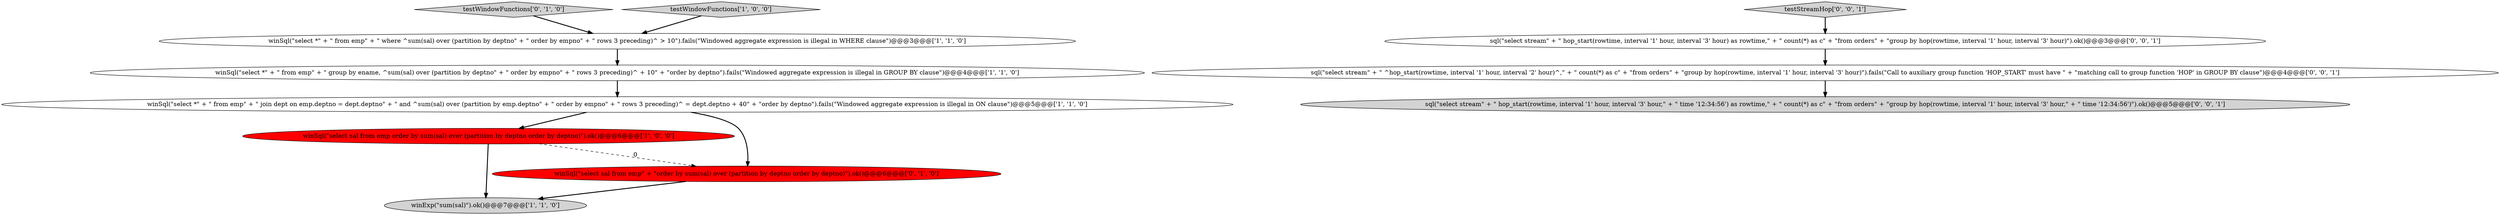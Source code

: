 digraph {
0 [style = filled, label = "winSql(\"select *\" + \" from emp\" + \" where ^sum(sal) over (partition by deptno\" + \" order by empno\" + \" rows 3 preceding)^ > 10\").fails(\"Windowed aggregate expression is illegal in WHERE clause\")@@@3@@@['1', '1', '0']", fillcolor = white, shape = ellipse image = "AAA0AAABBB1BBB"];
4 [style = filled, label = "winSql(\"select *\" + \" from emp\" + \" join dept on emp.deptno = dept.deptno\" + \" and ^sum(sal) over (partition by emp.deptno\" + \" order by empno\" + \" rows 3 preceding)^ = dept.deptno + 40\" + \"order by deptno\").fails(\"Windowed aggregate expression is illegal in ON clause\")@@@5@@@['1', '1', '0']", fillcolor = white, shape = ellipse image = "AAA0AAABBB1BBB"];
10 [style = filled, label = "sql(\"select stream\" + \" hop_start(rowtime, interval '1' hour, interval '3' hour,\" + \" time '12:34:56') as rowtime,\" + \" count(*) as c\" + \"from orders\" + \"group by hop(rowtime, interval '1' hour, interval '3' hour,\" + \" time '12:34:56')\").ok()@@@5@@@['0', '0', '1']", fillcolor = lightgray, shape = ellipse image = "AAA0AAABBB3BBB"];
2 [style = filled, label = "winExp(\"sum(sal)\").ok()@@@7@@@['1', '1', '0']", fillcolor = lightgray, shape = ellipse image = "AAA0AAABBB1BBB"];
6 [style = filled, label = "testWindowFunctions['0', '1', '0']", fillcolor = lightgray, shape = diamond image = "AAA0AAABBB2BBB"];
5 [style = filled, label = "winSql(\"select sal from emp order by sum(sal) over (partition by deptno order by deptno)\").ok()@@@6@@@['1', '0', '0']", fillcolor = red, shape = ellipse image = "AAA1AAABBB1BBB"];
11 [style = filled, label = "testStreamHop['0', '0', '1']", fillcolor = lightgray, shape = diamond image = "AAA0AAABBB3BBB"];
9 [style = filled, label = "sql(\"select stream\" + \" hop_start(rowtime, interval '1' hour, interval '3' hour) as rowtime,\" + \" count(*) as c\" + \"from orders\" + \"group by hop(rowtime, interval '1' hour, interval '3' hour)\").ok()@@@3@@@['0', '0', '1']", fillcolor = white, shape = ellipse image = "AAA0AAABBB3BBB"];
7 [style = filled, label = "winSql(\"select sal from emp\" + \"order by sum(sal) over (partition by deptno order by deptno)\").ok()@@@6@@@['0', '1', '0']", fillcolor = red, shape = ellipse image = "AAA1AAABBB2BBB"];
3 [style = filled, label = "winSql(\"select *\" + \" from emp\" + \" group by ename, ^sum(sal) over (partition by deptno\" + \" order by empno\" + \" rows 3 preceding)^ + 10\" + \"order by deptno\").fails(\"Windowed aggregate expression is illegal in GROUP BY clause\")@@@4@@@['1', '1', '0']", fillcolor = white, shape = ellipse image = "AAA0AAABBB1BBB"];
1 [style = filled, label = "testWindowFunctions['1', '0', '0']", fillcolor = lightgray, shape = diamond image = "AAA0AAABBB1BBB"];
8 [style = filled, label = "sql(\"select stream\" + \" ^hop_start(rowtime, interval '1' hour, interval '2' hour)^,\" + \" count(*) as c\" + \"from orders\" + \"group by hop(rowtime, interval '1' hour, interval '3' hour)\").fails(\"Call to auxiliary group function 'HOP_START' must have \" + \"matching call to group function 'HOP' in GROUP BY clause\")@@@4@@@['0', '0', '1']", fillcolor = white, shape = ellipse image = "AAA0AAABBB3BBB"];
0->3 [style = bold, label=""];
8->10 [style = bold, label=""];
5->2 [style = bold, label=""];
6->0 [style = bold, label=""];
1->0 [style = bold, label=""];
5->7 [style = dashed, label="0"];
9->8 [style = bold, label=""];
11->9 [style = bold, label=""];
4->5 [style = bold, label=""];
3->4 [style = bold, label=""];
7->2 [style = bold, label=""];
4->7 [style = bold, label=""];
}
